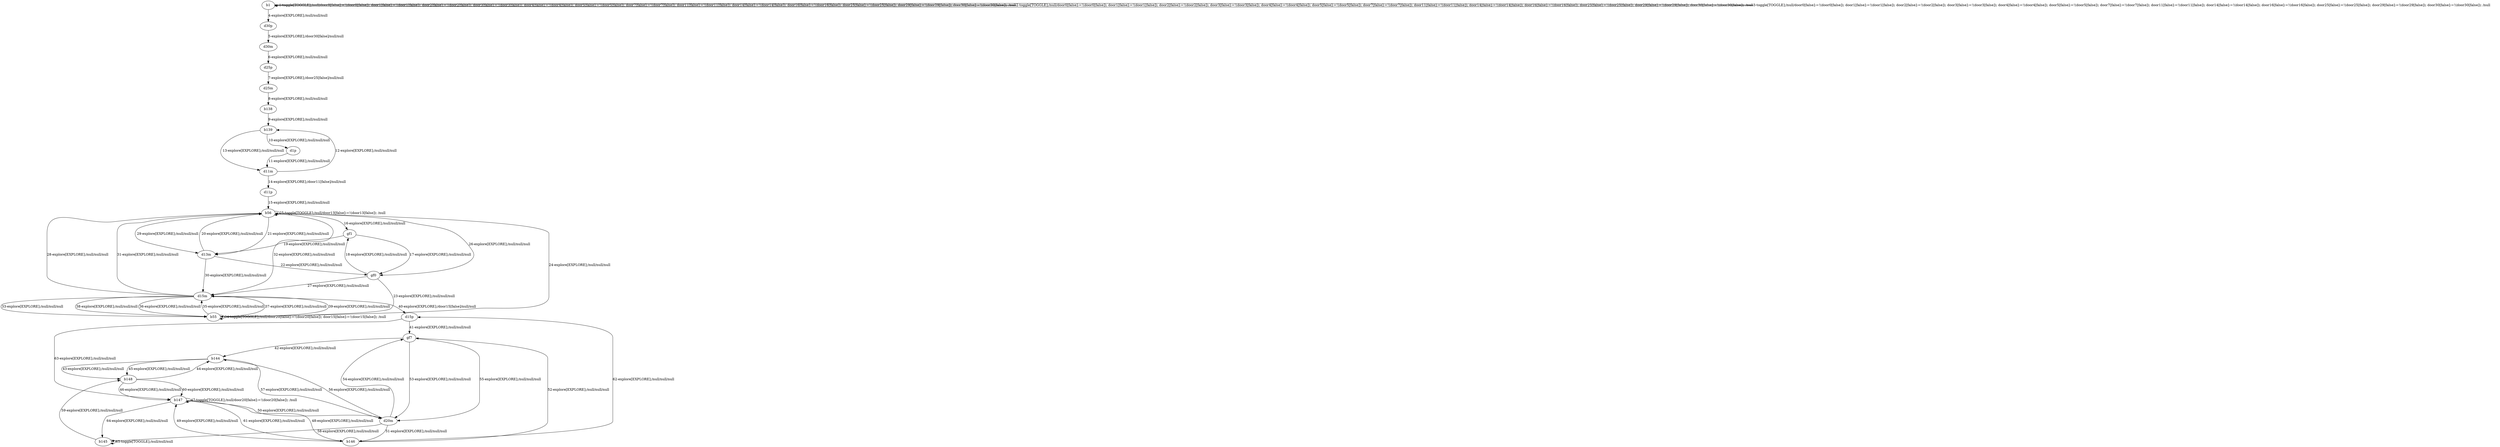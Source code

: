 # Total number of goals covered by this test: 1
# b145 --> b145

digraph g {
"b1" -> "b1" [label = "1-toggle[TOGGLE];/null/door0[false]:=!(door0[false]); door1[false]:=!(door1[false]); door2[false]:=!(door2[false]); door3[false]:=!(door3[false]); door4[false]:=!(door4[false]); door5[false]:=!(door5[false]); door7[false]:=!(door7[false]); door11[false]:=!(door11[false]); door14[false]:=!(door14[false]); door16[false]:=!(door16[false]); door25[false]:=!(door25[false]); door29[false]:=!(door29[false]); door30[false]:=!(door30[false]); /null"];
"b1" -> "b1" [label = "2-toggle[TOGGLE];/null/door0[false]:=!(door0[false]); door1[false]:=!(door1[false]); door2[false]:=!(door2[false]); door3[false]:=!(door3[false]); door4[false]:=!(door4[false]); door5[false]:=!(door5[false]); door7[false]:=!(door7[false]); door11[false]:=!(door11[false]); door14[false]:=!(door14[false]); door16[false]:=!(door16[false]); door25[false]:=!(door25[false]); door29[false]:=!(door29[false]); door30[false]:=!(door30[false]); /null"];
"b1" -> "b1" [label = "3-toggle[TOGGLE];/null/door0[false]:=!(door0[false]); door1[false]:=!(door1[false]); door2[false]:=!(door2[false]); door3[false]:=!(door3[false]); door4[false]:=!(door4[false]); door5[false]:=!(door5[false]); door7[false]:=!(door7[false]); door11[false]:=!(door11[false]); door14[false]:=!(door14[false]); door16[false]:=!(door16[false]); door25[false]:=!(door25[false]); door29[false]:=!(door29[false]); door30[false]:=!(door30[false]); /null"];
"b1" -> "d30p" [label = "4-explore[EXPLORE];/null/null/null"];
"d30p" -> "d30m" [label = "5-explore[EXPLORE];/door30[false]/null/null"];
"d30m" -> "d25p" [label = "6-explore[EXPLORE];/null/null/null"];
"d25p" -> "d25m" [label = "7-explore[EXPLORE];/door25[false]/null/null"];
"d25m" -> "b138" [label = "8-explore[EXPLORE];/null/null/null"];
"b138" -> "b139" [label = "9-explore[EXPLORE];/null/null/null"];
"b139" -> "d1p" [label = "10-explore[EXPLORE];/null/null/null"];
"d1p" -> "d11m" [label = "11-explore[EXPLORE];/null/null/null"];
"d11m" -> "b139" [label = "12-explore[EXPLORE];/null/null/null"];
"b139" -> "d11m" [label = "13-explore[EXPLORE];/null/null/null"];
"d11m" -> "d11p" [label = "14-explore[EXPLORE];/door11[false]/null/null"];
"d11p" -> "b56" [label = "15-explore[EXPLORE];/null/null/null"];
"b56" -> "gf1" [label = "16-explore[EXPLORE];/null/null/null"];
"gf1" -> "gf0" [label = "17-explore[EXPLORE];/null/null/null"];
"gf0" -> "gf1" [label = "18-explore[EXPLORE];/null/null/null"];
"gf1" -> "d13m" [label = "19-explore[EXPLORE];/null/null/null"];
"d13m" -> "b56" [label = "20-explore[EXPLORE];/null/null/null"];
"b56" -> "d13m" [label = "21-explore[EXPLORE];/null/null/null"];
"d13m" -> "gf0" [label = "22-explore[EXPLORE];/null/null/null"];
"gf0" -> "b55" [label = "23-explore[EXPLORE];/null/null/null"];
"b55" -> "b56" [label = "24-explore[EXPLORE];/null/null/null"];
"b56" -> "b56" [label = "25-toggle[TOGGLE];/null/door13[false]:=!(door13[false]); /null"];
"b56" -> "gf0" [label = "26-explore[EXPLORE];/null/null/null"];
"gf0" -> "d15m" [label = "27-explore[EXPLORE];/null/null/null"];
"d15m" -> "b56" [label = "28-explore[EXPLORE];/null/null/null"];
"b56" -> "d13m" [label = "29-explore[EXPLORE];/null/null/null"];
"d13m" -> "d15m" [label = "30-explore[EXPLORE];/null/null/null"];
"d15m" -> "b56" [label = "31-explore[EXPLORE];/null/null/null"];
"b56" -> "d15m" [label = "32-explore[EXPLORE];/null/null/null"];
"d15m" -> "b55" [label = "33-explore[EXPLORE];/null/null/null"];
"b55" -> "b55" [label = "34-toggle[TOGGLE];/null/door20[false]:=!(door20[false]); door15[false]:=!(door15[false]); /null"];
"b55" -> "d15m" [label = "35-explore[EXPLORE];/null/null/null"];
"d15m" -> "b55" [label = "36-explore[EXPLORE];/null/null/null"];
"b55" -> "d15m" [label = "37-explore[EXPLORE];/null/null/null"];
"d15m" -> "b55" [label = "38-explore[EXPLORE];/null/null/null"];
"b55" -> "d15m" [label = "39-explore[EXPLORE];/null/null/null"];
"d15m" -> "d15p" [label = "40-explore[EXPLORE];/door15[false]/null/null"];
"d15p" -> "gf7" [label = "41-explore[EXPLORE];/null/null/null"];
"gf7" -> "b144" [label = "42-explore[EXPLORE];/null/null/null"];
"b144" -> "b148" [label = "43-explore[EXPLORE];/null/null/null"];
"b148" -> "b144" [label = "44-explore[EXPLORE];/null/null/null"];
"b144" -> "b148" [label = "45-explore[EXPLORE];/null/null/null"];
"b148" -> "b147" [label = "46-explore[EXPLORE];/null/null/null"];
"b147" -> "b147" [label = "47-toggle[TOGGLE];/null/door20[false]:=!(door20[false]); /null"];
"b147" -> "b146" [label = "48-explore[EXPLORE];/null/null/null"];
"b146" -> "b147" [label = "49-explore[EXPLORE];/null/null/null"];
"b147" -> "d20m" [label = "50-explore[EXPLORE];/null/null/null"];
"d20m" -> "b146" [label = "51-explore[EXPLORE];/null/null/null"];
"b146" -> "gf7" [label = "52-explore[EXPLORE];/null/null/null"];
"gf7" -> "d20m" [label = "53-explore[EXPLORE];/null/null/null"];
"d20m" -> "gf7" [label = "54-explore[EXPLORE];/null/null/null"];
"gf7" -> "d20m" [label = "55-explore[EXPLORE];/null/null/null"];
"d20m" -> "b144" [label = "56-explore[EXPLORE];/null/null/null"];
"b144" -> "d20m" [label = "57-explore[EXPLORE];/null/null/null"];
"d20m" -> "b145" [label = "58-explore[EXPLORE];/null/null/null"];
"b145" -> "b148" [label = "59-explore[EXPLORE];/null/null/null"];
"b148" -> "b147" [label = "60-explore[EXPLORE];/null/null/null"];
"b147" -> "b146" [label = "61-explore[EXPLORE];/null/null/null"];
"b146" -> "d15p" [label = "62-explore[EXPLORE];/null/null/null"];
"d15p" -> "b147" [label = "63-explore[EXPLORE];/null/null/null"];
"b147" -> "b145" [label = "64-explore[EXPLORE];/null/null/null"];
"b145" -> "b145" [label = "65-toggle[TOGGLE];/null/null/null"];
}